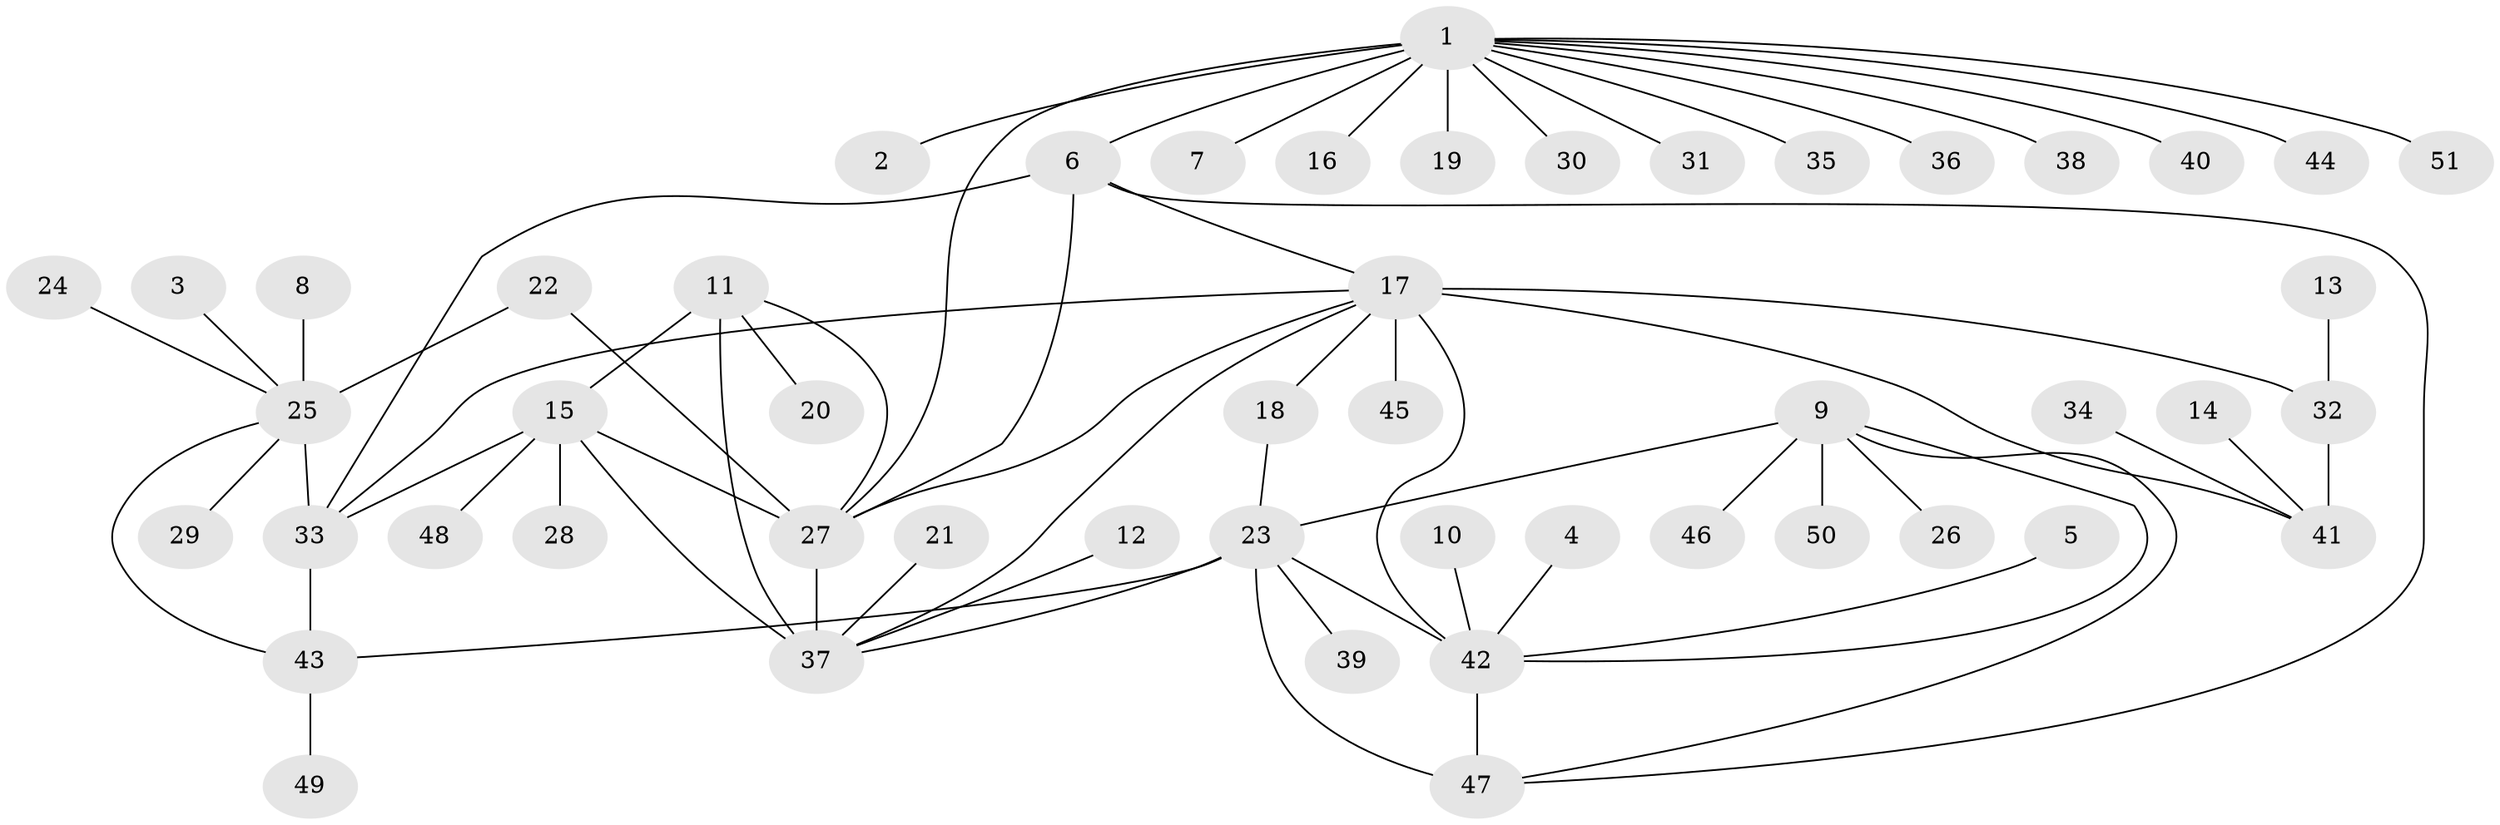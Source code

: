 // original degree distribution, {10: 0.0196078431372549, 6: 0.058823529411764705, 7: 0.049019607843137254, 9: 0.029411764705882353, 8: 0.058823529411764705, 5: 0.0196078431372549, 11: 0.00980392156862745, 1: 0.5588235294117647, 2: 0.17647058823529413, 3: 0.0196078431372549}
// Generated by graph-tools (version 1.1) at 2025/02/03/09/25 03:02:44]
// undirected, 51 vertices, 68 edges
graph export_dot {
graph [start="1"]
  node [color=gray90,style=filled];
  1;
  2;
  3;
  4;
  5;
  6;
  7;
  8;
  9;
  10;
  11;
  12;
  13;
  14;
  15;
  16;
  17;
  18;
  19;
  20;
  21;
  22;
  23;
  24;
  25;
  26;
  27;
  28;
  29;
  30;
  31;
  32;
  33;
  34;
  35;
  36;
  37;
  38;
  39;
  40;
  41;
  42;
  43;
  44;
  45;
  46;
  47;
  48;
  49;
  50;
  51;
  1 -- 2 [weight=1.0];
  1 -- 6 [weight=4.0];
  1 -- 7 [weight=1.0];
  1 -- 16 [weight=1.0];
  1 -- 19 [weight=1.0];
  1 -- 27 [weight=1.0];
  1 -- 30 [weight=1.0];
  1 -- 31 [weight=1.0];
  1 -- 35 [weight=1.0];
  1 -- 36 [weight=1.0];
  1 -- 38 [weight=1.0];
  1 -- 40 [weight=1.0];
  1 -- 44 [weight=1.0];
  1 -- 51 [weight=1.0];
  3 -- 25 [weight=1.0];
  4 -- 42 [weight=1.0];
  5 -- 42 [weight=1.0];
  6 -- 17 [weight=2.0];
  6 -- 27 [weight=1.0];
  6 -- 33 [weight=1.0];
  6 -- 47 [weight=1.0];
  8 -- 25 [weight=1.0];
  9 -- 23 [weight=2.0];
  9 -- 26 [weight=1.0];
  9 -- 42 [weight=1.0];
  9 -- 46 [weight=1.0];
  9 -- 47 [weight=1.0];
  9 -- 50 [weight=1.0];
  10 -- 42 [weight=1.0];
  11 -- 15 [weight=1.0];
  11 -- 20 [weight=1.0];
  11 -- 27 [weight=1.0];
  11 -- 37 [weight=2.0];
  12 -- 37 [weight=1.0];
  13 -- 32 [weight=1.0];
  14 -- 41 [weight=1.0];
  15 -- 27 [weight=1.0];
  15 -- 28 [weight=1.0];
  15 -- 33 [weight=1.0];
  15 -- 37 [weight=2.0];
  15 -- 48 [weight=1.0];
  17 -- 18 [weight=1.0];
  17 -- 27 [weight=1.0];
  17 -- 32 [weight=2.0];
  17 -- 33 [weight=2.0];
  17 -- 37 [weight=1.0];
  17 -- 41 [weight=4.0];
  17 -- 42 [weight=1.0];
  17 -- 45 [weight=1.0];
  18 -- 23 [weight=1.0];
  21 -- 37 [weight=1.0];
  22 -- 25 [weight=1.0];
  22 -- 27 [weight=1.0];
  23 -- 37 [weight=1.0];
  23 -- 39 [weight=1.0];
  23 -- 42 [weight=2.0];
  23 -- 43 [weight=1.0];
  23 -- 47 [weight=2.0];
  24 -- 25 [weight=1.0];
  25 -- 29 [weight=1.0];
  25 -- 33 [weight=4.0];
  25 -- 43 [weight=2.0];
  27 -- 37 [weight=2.0];
  32 -- 41 [weight=2.0];
  33 -- 43 [weight=2.0];
  34 -- 41 [weight=1.0];
  42 -- 47 [weight=1.0];
  43 -- 49 [weight=1.0];
}

